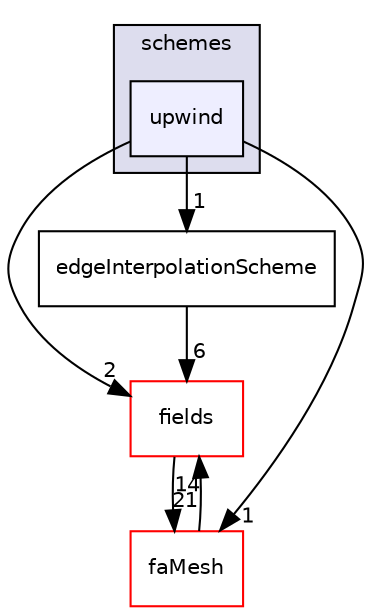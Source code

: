 digraph "src/finiteArea/interpolation/edgeInterpolation/schemes/upwind" {
  bgcolor=transparent;
  compound=true
  node [ fontsize="10", fontname="Helvetica"];
  edge [ labelfontsize="10", labelfontname="Helvetica"];
  subgraph clusterdir_c2cbdda9edd3452610b843dc2610651b {
    graph [ bgcolor="#ddddee", pencolor="black", label="schemes" fontname="Helvetica", fontsize="10", URL="dir_c2cbdda9edd3452610b843dc2610651b.html"]
  dir_864bbbe4cb885078470f3cfa08d3fe24 [shape=box, label="upwind", style="filled", fillcolor="#eeeeff", pencolor="black", URL="dir_864bbbe4cb885078470f3cfa08d3fe24.html"];
  }
  dir_82c77a639fb8894523e0866635d617d1 [shape=box label="fields" color="red" URL="dir_82c77a639fb8894523e0866635d617d1.html"];
  dir_7bec7d072ce89f16ba384f78af226990 [shape=box label="edgeInterpolationScheme" URL="dir_7bec7d072ce89f16ba384f78af226990.html"];
  dir_f14612db68a06d13a87d37d60dc895d5 [shape=box label="faMesh" color="red" URL="dir_f14612db68a06d13a87d37d60dc895d5.html"];
  dir_82c77a639fb8894523e0866635d617d1->dir_f14612db68a06d13a87d37d60dc895d5 [headlabel="21", labeldistance=1.5 headhref="dir_000734_000719.html"];
  dir_7bec7d072ce89f16ba384f78af226990->dir_82c77a639fb8894523e0866635d617d1 [headlabel="6", labeldistance=1.5 headhref="dir_000810_000734.html"];
  dir_864bbbe4cb885078470f3cfa08d3fe24->dir_82c77a639fb8894523e0866635d617d1 [headlabel="2", labeldistance=1.5 headhref="dir_000824_000734.html"];
  dir_864bbbe4cb885078470f3cfa08d3fe24->dir_7bec7d072ce89f16ba384f78af226990 [headlabel="1", labeldistance=1.5 headhref="dir_000824_000810.html"];
  dir_864bbbe4cb885078470f3cfa08d3fe24->dir_f14612db68a06d13a87d37d60dc895d5 [headlabel="1", labeldistance=1.5 headhref="dir_000824_000719.html"];
  dir_f14612db68a06d13a87d37d60dc895d5->dir_82c77a639fb8894523e0866635d617d1 [headlabel="14", labeldistance=1.5 headhref="dir_000719_000734.html"];
}
